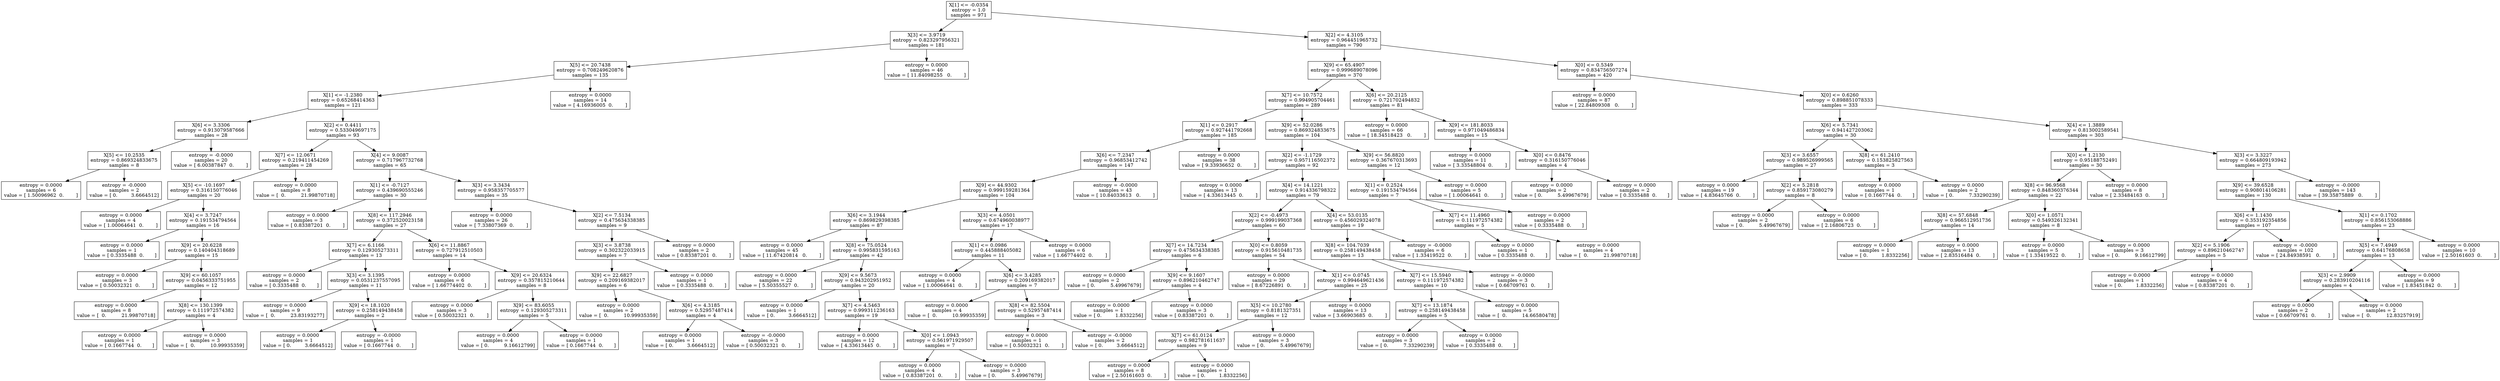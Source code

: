 digraph Tree {
0 [label="X[1] <= -0.0354\nentropy = 1.0\nsamples = 971", shape="box"] ;
1 [label="X[3] <= 3.9719\nentropy = 0.823297956321\nsamples = 181", shape="box"] ;
0 -> 1 ;
2 [label="X[5] <= 20.7438\nentropy = 0.708249620876\nsamples = 135", shape="box"] ;
1 -> 2 ;
3 [label="X[1] <= -1.2380\nentropy = 0.65268414363\nsamples = 121", shape="box"] ;
2 -> 3 ;
4 [label="X[6] <= 3.3306\nentropy = 0.913079587666\nsamples = 28", shape="box"] ;
3 -> 4 ;
5 [label="X[5] <= 10.2535\nentropy = 0.869324833675\nsamples = 8", shape="box"] ;
4 -> 5 ;
6 [label="entropy = 0.0000\nsamples = 6\nvalue = [ 1.50096962  0.        ]", shape="box"] ;
5 -> 6 ;
7 [label="entropy = -0.0000\nsamples = 2\nvalue = [ 0.         3.6664512]", shape="box"] ;
5 -> 7 ;
8 [label="entropy = -0.0000\nsamples = 20\nvalue = [ 6.00387847  0.        ]", shape="box"] ;
4 -> 8 ;
9 [label="X[2] <= 0.4411\nentropy = 0.533049697175\nsamples = 93", shape="box"] ;
3 -> 9 ;
10 [label="X[7] <= 12.0671\nentropy = 0.219411454269\nsamples = 28", shape="box"] ;
9 -> 10 ;
11 [label="X[5] <= -10.1697\nentropy = 0.316150776046\nsamples = 20", shape="box"] ;
10 -> 11 ;
12 [label="entropy = 0.0000\nsamples = 4\nvalue = [ 1.00064641  0.        ]", shape="box"] ;
11 -> 12 ;
13 [label="X[4] <= 3.7247\nentropy = 0.191534794564\nsamples = 16", shape="box"] ;
11 -> 13 ;
14 [label="entropy = 0.0000\nsamples = 1\nvalue = [ 0.3335488  0.       ]", shape="box"] ;
13 -> 14 ;
15 [label="X[9] <= 20.6228\nentropy = 0.140404318689\nsamples = 15", shape="box"] ;
13 -> 15 ;
16 [label="entropy = 0.0000\nsamples = 3\nvalue = [ 0.50032321  0.        ]", shape="box"] ;
15 -> 16 ;
17 [label="X[9] <= 60.1057\nentropy = 0.0456333751955\nsamples = 12", shape="box"] ;
15 -> 17 ;
18 [label="entropy = 0.0000\nsamples = 8\nvalue = [  0.          21.99870718]", shape="box"] ;
17 -> 18 ;
19 [label="X[8] <= 130.1399\nentropy = 0.111972574382\nsamples = 4", shape="box"] ;
17 -> 19 ;
20 [label="entropy = 0.0000\nsamples = 1\nvalue = [ 0.1667744  0.       ]", shape="box"] ;
19 -> 20 ;
21 [label="entropy = 0.0000\nsamples = 3\nvalue = [  0.          10.99935359]", shape="box"] ;
19 -> 21 ;
22 [label="entropy = 0.0000\nsamples = 8\nvalue = [  0.          21.99870718]", shape="box"] ;
10 -> 22 ;
23 [label="X[4] <= 9.0087\nentropy = 0.717967732768\nsamples = 65", shape="box"] ;
9 -> 23 ;
24 [label="X[1] <= -0.7127\nentropy = 0.439690555246\nsamples = 30", shape="box"] ;
23 -> 24 ;
25 [label="entropy = 0.0000\nsamples = 3\nvalue = [ 0.83387201  0.        ]", shape="box"] ;
24 -> 25 ;
26 [label="X[8] <= 117.2946\nentropy = 0.372520023158\nsamples = 27", shape="box"] ;
24 -> 26 ;
27 [label="X[7] <= 6.1166\nentropy = 0.129305273311\nsamples = 13", shape="box"] ;
26 -> 27 ;
28 [label="entropy = 0.0000\nsamples = 2\nvalue = [ 0.3335488  0.       ]", shape="box"] ;
27 -> 28 ;
29 [label="X[3] <= 3.1395\nentropy = 0.0531237557095\nsamples = 11", shape="box"] ;
27 -> 29 ;
30 [label="entropy = 0.0000\nsamples = 9\nvalue = [  0.          23.83193277]", shape="box"] ;
29 -> 30 ;
31 [label="X[9] <= 18.1020\nentropy = 0.258149438458\nsamples = 2", shape="box"] ;
29 -> 31 ;
32 [label="entropy = 0.0000\nsamples = 1\nvalue = [ 0.         3.6664512]", shape="box"] ;
31 -> 32 ;
33 [label="entropy = -0.0000\nsamples = 1\nvalue = [ 0.1667744  0.       ]", shape="box"] ;
31 -> 33 ;
34 [label="X[6] <= 11.8867\nentropy = 0.727912510503\nsamples = 14", shape="box"] ;
26 -> 34 ;
35 [label="entropy = 0.0000\nsamples = 6\nvalue = [ 1.66774402  0.        ]", shape="box"] ;
34 -> 35 ;
36 [label="X[9] <= 20.6324\nentropy = 0.357815210644\nsamples = 8", shape="box"] ;
34 -> 36 ;
37 [label="entropy = 0.0000\nsamples = 3\nvalue = [ 0.50032321  0.        ]", shape="box"] ;
36 -> 37 ;
38 [label="X[9] <= 83.6055\nentropy = 0.129305273311\nsamples = 5", shape="box"] ;
36 -> 38 ;
39 [label="entropy = 0.0000\nsamples = 4\nvalue = [ 0.          9.16612799]", shape="box"] ;
38 -> 39 ;
40 [label="entropy = 0.0000\nsamples = 1\nvalue = [ 0.1667744  0.       ]", shape="box"] ;
38 -> 40 ;
41 [label="X[3] <= 3.3434\nentropy = 0.958357705577\nsamples = 35", shape="box"] ;
23 -> 41 ;
42 [label="entropy = 0.0000\nsamples = 26\nvalue = [ 7.33807369  0.        ]", shape="box"] ;
41 -> 42 ;
43 [label="X[2] <= 7.5134\nentropy = 0.475634338385\nsamples = 9", shape="box"] ;
41 -> 43 ;
44 [label="X[3] <= 3.8738\nentropy = 0.302322033915\nsamples = 7", shape="box"] ;
43 -> 44 ;
45 [label="X[9] <= 22.6827\nentropy = 0.209169382017\nsamples = 6", shape="box"] ;
44 -> 45 ;
46 [label="entropy = 0.0000\nsamples = 2\nvalue = [  0.          10.99935359]", shape="box"] ;
45 -> 46 ;
47 [label="X[6] <= 4.3185\nentropy = 0.52957487414\nsamples = 4", shape="box"] ;
45 -> 47 ;
48 [label="entropy = 0.0000\nsamples = 1\nvalue = [ 0.         3.6664512]", shape="box"] ;
47 -> 48 ;
49 [label="entropy = -0.0000\nsamples = 3\nvalue = [ 0.50032321  0.        ]", shape="box"] ;
47 -> 49 ;
50 [label="entropy = 0.0000\nsamples = 1\nvalue = [ 0.3335488  0.       ]", shape="box"] ;
44 -> 50 ;
51 [label="entropy = 0.0000\nsamples = 2\nvalue = [ 0.83387201  0.        ]", shape="box"] ;
43 -> 51 ;
52 [label="entropy = 0.0000\nsamples = 14\nvalue = [ 4.16936005  0.        ]", shape="box"] ;
2 -> 52 ;
53 [label="entropy = 0.0000\nsamples = 46\nvalue = [ 11.84098255   0.        ]", shape="box"] ;
1 -> 53 ;
54 [label="X[2] <= 4.3105\nentropy = 0.964451965732\nsamples = 790", shape="box"] ;
0 -> 54 ;
55 [label="X[9] <= 65.4907\nentropy = 0.999689078096\nsamples = 370", shape="box"] ;
54 -> 55 ;
56 [label="X[7] <= 10.7572\nentropy = 0.994905704461\nsamples = 289", shape="box"] ;
55 -> 56 ;
57 [label="X[1] <= 0.2917\nentropy = 0.927441792668\nsamples = 185", shape="box"] ;
56 -> 57 ;
58 [label="X[6] <= 7.2347\nentropy = 0.96853412742\nsamples = 147", shape="box"] ;
57 -> 58 ;
59 [label="X[9] <= 44.9302\nentropy = 0.999159281364\nsamples = 104", shape="box"] ;
58 -> 59 ;
60 [label="X[6] <= 3.1944\nentropy = 0.869829398385\nsamples = 87", shape="box"] ;
59 -> 60 ;
61 [label="entropy = 0.0000\nsamples = 45\nvalue = [ 11.67420814   0.        ]", shape="box"] ;
60 -> 61 ;
62 [label="X[8] <= 75.0524\nentropy = 0.995831595163\nsamples = 42", shape="box"] ;
60 -> 62 ;
63 [label="entropy = 0.0000\nsamples = 22\nvalue = [ 5.50355527  0.        ]", shape="box"] ;
62 -> 63 ;
64 [label="X[9] <= 9.5673\nentropy = 0.943202951952\nsamples = 20", shape="box"] ;
62 -> 64 ;
65 [label="entropy = 0.0000\nsamples = 1\nvalue = [ 0.         3.6664512]", shape="box"] ;
64 -> 65 ;
66 [label="X[7] <= 4.5463\nentropy = 0.999311236163\nsamples = 19", shape="box"] ;
64 -> 66 ;
67 [label="entropy = 0.0000\nsamples = 12\nvalue = [ 4.33613445  0.        ]", shape="box"] ;
66 -> 67 ;
68 [label="X[0] <= 1.0943\nentropy = 0.561971929507\nsamples = 7", shape="box"] ;
66 -> 68 ;
69 [label="entropy = 0.0000\nsamples = 4\nvalue = [ 0.83387201  0.        ]", shape="box"] ;
68 -> 69 ;
70 [label="entropy = 0.0000\nsamples = 3\nvalue = [ 0.          5.49967679]", shape="box"] ;
68 -> 70 ;
71 [label="X[3] <= 4.0501\nentropy = 0.674960038977\nsamples = 17", shape="box"] ;
59 -> 71 ;
72 [label="X[1] <= 0.0986\nentropy = 0.445888405082\nsamples = 11", shape="box"] ;
71 -> 72 ;
73 [label="entropy = 0.0000\nsamples = 4\nvalue = [ 1.00064641  0.        ]", shape="box"] ;
72 -> 73 ;
74 [label="X[6] <= 3.4285\nentropy = 0.209169382017\nsamples = 7", shape="box"] ;
72 -> 74 ;
75 [label="entropy = 0.0000\nsamples = 4\nvalue = [  0.          10.99935359]", shape="box"] ;
74 -> 75 ;
76 [label="X[8] <= 82.5504\nentropy = 0.52957487414\nsamples = 3", shape="box"] ;
74 -> 76 ;
77 [label="entropy = 0.0000\nsamples = 1\nvalue = [ 0.50032321  0.        ]", shape="box"] ;
76 -> 77 ;
78 [label="entropy = -0.0000\nsamples = 2\nvalue = [ 0.         3.6664512]", shape="box"] ;
76 -> 78 ;
79 [label="entropy = 0.0000\nsamples = 6\nvalue = [ 1.66774402  0.        ]", shape="box"] ;
71 -> 79 ;
80 [label="entropy = -0.0000\nsamples = 43\nvalue = [ 10.84033613   0.        ]", shape="box"] ;
58 -> 80 ;
81 [label="entropy = 0.0000\nsamples = 38\nvalue = [ 9.33936652  0.        ]", shape="box"] ;
57 -> 81 ;
82 [label="X[9] <= 52.0286\nentropy = 0.869324833675\nsamples = 104", shape="box"] ;
56 -> 82 ;
83 [label="X[2] <= -1.1729\nentropy = 0.957116502372\nsamples = 92", shape="box"] ;
82 -> 83 ;
84 [label="entropy = 0.0000\nsamples = 13\nvalue = [ 4.33613445  0.        ]", shape="box"] ;
83 -> 84 ;
85 [label="X[4] <= 14.1221\nentropy = 0.914336798322\nsamples = 79", shape="box"] ;
83 -> 85 ;
86 [label="X[2] <= -0.4973\nentropy = 0.999199037368\nsamples = 60", shape="box"] ;
85 -> 86 ;
87 [label="X[7] <= 14.7234\nentropy = 0.475634338385\nsamples = 6", shape="box"] ;
86 -> 87 ;
88 [label="entropy = 0.0000\nsamples = 2\nvalue = [ 0.          5.49967679]", shape="box"] ;
87 -> 88 ;
89 [label="X[9] <= 9.1607\nentropy = 0.896210462747\nsamples = 4", shape="box"] ;
87 -> 89 ;
90 [label="entropy = 0.0000\nsamples = 1\nvalue = [ 0.         1.8332256]", shape="box"] ;
89 -> 90 ;
91 [label="entropy = 0.0000\nsamples = 3\nvalue = [ 0.83387201  0.        ]", shape="box"] ;
89 -> 91 ;
92 [label="X[0] <= 0.8059\nentropy = 0.915610481735\nsamples = 54", shape="box"] ;
86 -> 92 ;
93 [label="entropy = 0.0000\nsamples = 29\nvalue = [ 8.67226891  0.        ]", shape="box"] ;
92 -> 93 ;
94 [label="X[1] <= 0.0745\nentropy = 0.994649621436\nsamples = 25", shape="box"] ;
92 -> 94 ;
95 [label="X[5] <= 10.2780\nentropy = 0.8181327351\nsamples = 12", shape="box"] ;
94 -> 95 ;
96 [label="X[7] <= 61.0124\nentropy = 0.982781611637\nsamples = 9", shape="box"] ;
95 -> 96 ;
97 [label="entropy = 0.0000\nsamples = 8\nvalue = [ 2.50161603  0.        ]", shape="box"] ;
96 -> 97 ;
98 [label="entropy = 0.0000\nsamples = 1\nvalue = [ 0.         1.8332256]", shape="box"] ;
96 -> 98 ;
99 [label="entropy = 0.0000\nsamples = 3\nvalue = [ 0.          5.49967679]", shape="box"] ;
95 -> 99 ;
100 [label="entropy = 0.0000\nsamples = 13\nvalue = [ 3.66903685  0.        ]", shape="box"] ;
94 -> 100 ;
101 [label="X[4] <= 53.0135\nentropy = 0.456029324078\nsamples = 19", shape="box"] ;
85 -> 101 ;
102 [label="X[8] <= 104.7039\nentropy = 0.258149438458\nsamples = 13", shape="box"] ;
101 -> 102 ;
103 [label="X[7] <= 15.5940\nentropy = 0.111972574382\nsamples = 10", shape="box"] ;
102 -> 103 ;
104 [label="X[7] <= 13.1874\nentropy = 0.258149438458\nsamples = 5", shape="box"] ;
103 -> 104 ;
105 [label="entropy = 0.0000\nsamples = 3\nvalue = [ 0.          7.33290239]", shape="box"] ;
104 -> 105 ;
106 [label="entropy = 0.0000\nsamples = 2\nvalue = [ 0.3335488  0.       ]", shape="box"] ;
104 -> 106 ;
107 [label="entropy = 0.0000\nsamples = 5\nvalue = [  0.          14.66580478]", shape="box"] ;
103 -> 107 ;
108 [label="entropy = -0.0000\nsamples = 3\nvalue = [ 0.66709761  0.        ]", shape="box"] ;
102 -> 108 ;
109 [label="entropy = -0.0000\nsamples = 6\nvalue = [ 1.33419522  0.        ]", shape="box"] ;
101 -> 109 ;
110 [label="X[9] <= 56.8820\nentropy = 0.367670313693\nsamples = 12", shape="box"] ;
82 -> 110 ;
111 [label="X[1] <= 0.2524\nentropy = 0.191534794564\nsamples = 7", shape="box"] ;
110 -> 111 ;
112 [label="X[7] <= 11.4960\nentropy = 0.111972574382\nsamples = 5", shape="box"] ;
111 -> 112 ;
113 [label="entropy = 0.0000\nsamples = 1\nvalue = [ 0.3335488  0.       ]", shape="box"] ;
112 -> 113 ;
114 [label="entropy = 0.0000\nsamples = 4\nvalue = [  0.          21.99870718]", shape="box"] ;
112 -> 114 ;
115 [label="entropy = 0.0000\nsamples = 2\nvalue = [ 0.3335488  0.       ]", shape="box"] ;
111 -> 115 ;
116 [label="entropy = 0.0000\nsamples = 5\nvalue = [ 1.00064641  0.        ]", shape="box"] ;
110 -> 116 ;
117 [label="X[6] <= 20.2125\nentropy = 0.721702494832\nsamples = 81", shape="box"] ;
55 -> 117 ;
118 [label="entropy = 0.0000\nsamples = 66\nvalue = [ 18.34518423   0.        ]", shape="box"] ;
117 -> 118 ;
119 [label="X[9] <= 181.8033\nentropy = 0.971049486834\nsamples = 15", shape="box"] ;
117 -> 119 ;
120 [label="entropy = 0.0000\nsamples = 11\nvalue = [ 3.33548804  0.        ]", shape="box"] ;
119 -> 120 ;
121 [label="X[0] <= 0.8476\nentropy = 0.316150776046\nsamples = 4", shape="box"] ;
119 -> 121 ;
122 [label="entropy = 0.0000\nsamples = 2\nvalue = [ 0.          5.49967679]", shape="box"] ;
121 -> 122 ;
123 [label="entropy = 0.0000\nsamples = 2\nvalue = [ 0.3335488  0.       ]", shape="box"] ;
121 -> 123 ;
124 [label="X[0] <= 0.5349\nentropy = 0.834756507274\nsamples = 420", shape="box"] ;
54 -> 124 ;
125 [label="entropy = 0.0000\nsamples = 87\nvalue = [ 22.84809308   0.        ]", shape="box"] ;
124 -> 125 ;
126 [label="X[0] <= 0.6260\nentropy = 0.898851078333\nsamples = 333", shape="box"] ;
124 -> 126 ;
127 [label="X[6] <= 5.7341\nentropy = 0.941427203062\nsamples = 30", shape="box"] ;
126 -> 127 ;
128 [label="X[3] <= 3.6557\nentropy = 0.989526999565\nsamples = 27", shape="box"] ;
127 -> 128 ;
129 [label="entropy = 0.0000\nsamples = 19\nvalue = [ 4.83645766  0.        ]", shape="box"] ;
128 -> 129 ;
130 [label="X[2] <= 5.2818\nentropy = 0.859173080279\nsamples = 8", shape="box"] ;
128 -> 130 ;
131 [label="entropy = 0.0000\nsamples = 2\nvalue = [ 0.          5.49967679]", shape="box"] ;
130 -> 131 ;
132 [label="entropy = 0.0000\nsamples = 6\nvalue = [ 2.16806723  0.        ]", shape="box"] ;
130 -> 132 ;
133 [label="X[8] <= 61.2410\nentropy = 0.153825827563\nsamples = 3", shape="box"] ;
127 -> 133 ;
134 [label="entropy = 0.0000\nsamples = 1\nvalue = [ 0.1667744  0.       ]", shape="box"] ;
133 -> 134 ;
135 [label="entropy = 0.0000\nsamples = 2\nvalue = [ 0.          7.33290239]", shape="box"] ;
133 -> 135 ;
136 [label="X[4] <= 1.3889\nentropy = 0.813002589541\nsamples = 303", shape="box"] ;
126 -> 136 ;
137 [label="X[0] <= 1.2130\nentropy = 0.95188752491\nsamples = 30", shape="box"] ;
136 -> 137 ;
138 [label="X[8] <= 96.9568\nentropy = 0.848360376344\nsamples = 22", shape="box"] ;
137 -> 138 ;
139 [label="X[8] <= 57.6848\nentropy = 0.966512951736\nsamples = 14", shape="box"] ;
138 -> 139 ;
140 [label="entropy = 0.0000\nsamples = 1\nvalue = [ 0.         1.8332256]", shape="box"] ;
139 -> 140 ;
141 [label="entropy = 0.0000\nsamples = 13\nvalue = [ 2.83516484  0.        ]", shape="box"] ;
139 -> 141 ;
142 [label="X[0] <= 1.0571\nentropy = 0.549326132341\nsamples = 8", shape="box"] ;
138 -> 142 ;
143 [label="entropy = 0.0000\nsamples = 5\nvalue = [ 1.33419522  0.        ]", shape="box"] ;
142 -> 143 ;
144 [label="entropy = 0.0000\nsamples = 3\nvalue = [ 0.          9.16612799]", shape="box"] ;
142 -> 144 ;
145 [label="entropy = 0.0000\nsamples = 8\nvalue = [ 2.33484163  0.        ]", shape="box"] ;
137 -> 145 ;
146 [label="X[3] <= 3.3227\nentropy = 0.664809193942\nsamples = 273", shape="box"] ;
136 -> 146 ;
147 [label="X[9] <= 39.6528\nentropy = 0.908014106281\nsamples = 130", shape="box"] ;
146 -> 147 ;
148 [label="X[6] <= 1.1430\nentropy = 0.353192354856\nsamples = 107", shape="box"] ;
147 -> 148 ;
149 [label="X[2] <= 5.1906\nentropy = 0.896210462747\nsamples = 5", shape="box"] ;
148 -> 149 ;
150 [label="entropy = 0.0000\nsamples = 1\nvalue = [ 0.         1.8332256]", shape="box"] ;
149 -> 150 ;
151 [label="entropy = 0.0000\nsamples = 4\nvalue = [ 0.83387201  0.        ]", shape="box"] ;
149 -> 151 ;
152 [label="entropy = -0.0000\nsamples = 102\nvalue = [ 24.84938591   0.        ]", shape="box"] ;
148 -> 152 ;
153 [label="X[1] <= 0.1702\nentropy = 0.856153068886\nsamples = 23", shape="box"] ;
147 -> 153 ;
154 [label="X[5] <= 7.4949\nentropy = 0.64176808658\nsamples = 13", shape="box"] ;
153 -> 154 ;
155 [label="X[3] <= 2.9909\nentropy = 0.283910204116\nsamples = 4", shape="box"] ;
154 -> 155 ;
156 [label="entropy = 0.0000\nsamples = 2\nvalue = [ 0.66709761  0.        ]", shape="box"] ;
155 -> 156 ;
157 [label="entropy = 0.0000\nsamples = 2\nvalue = [  0.          12.83257919]", shape="box"] ;
155 -> 157 ;
158 [label="entropy = 0.0000\nsamples = 9\nvalue = [ 1.83451842  0.        ]", shape="box"] ;
154 -> 158 ;
159 [label="entropy = 0.0000\nsamples = 10\nvalue = [ 2.50161603  0.        ]", shape="box"] ;
153 -> 159 ;
160 [label="entropy = -0.0000\nsamples = 143\nvalue = [ 39.35875889   0.        ]", shape="box"] ;
146 -> 160 ;
}